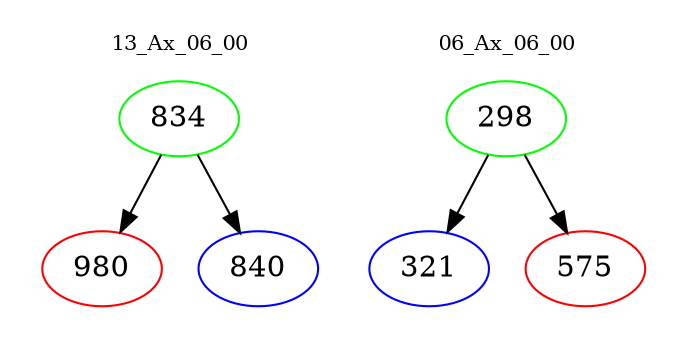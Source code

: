 digraph{
subgraph cluster_0 {
color = white
label = "13_Ax_06_00";
fontsize=10;
T0_834 [label="834", color="green"]
T0_834 -> T0_980 [color="black"]
T0_980 [label="980", color="red"]
T0_834 -> T0_840 [color="black"]
T0_840 [label="840", color="blue"]
}
subgraph cluster_1 {
color = white
label = "06_Ax_06_00";
fontsize=10;
T1_298 [label="298", color="green"]
T1_298 -> T1_321 [color="black"]
T1_321 [label="321", color="blue"]
T1_298 -> T1_575 [color="black"]
T1_575 [label="575", color="red"]
}
}

